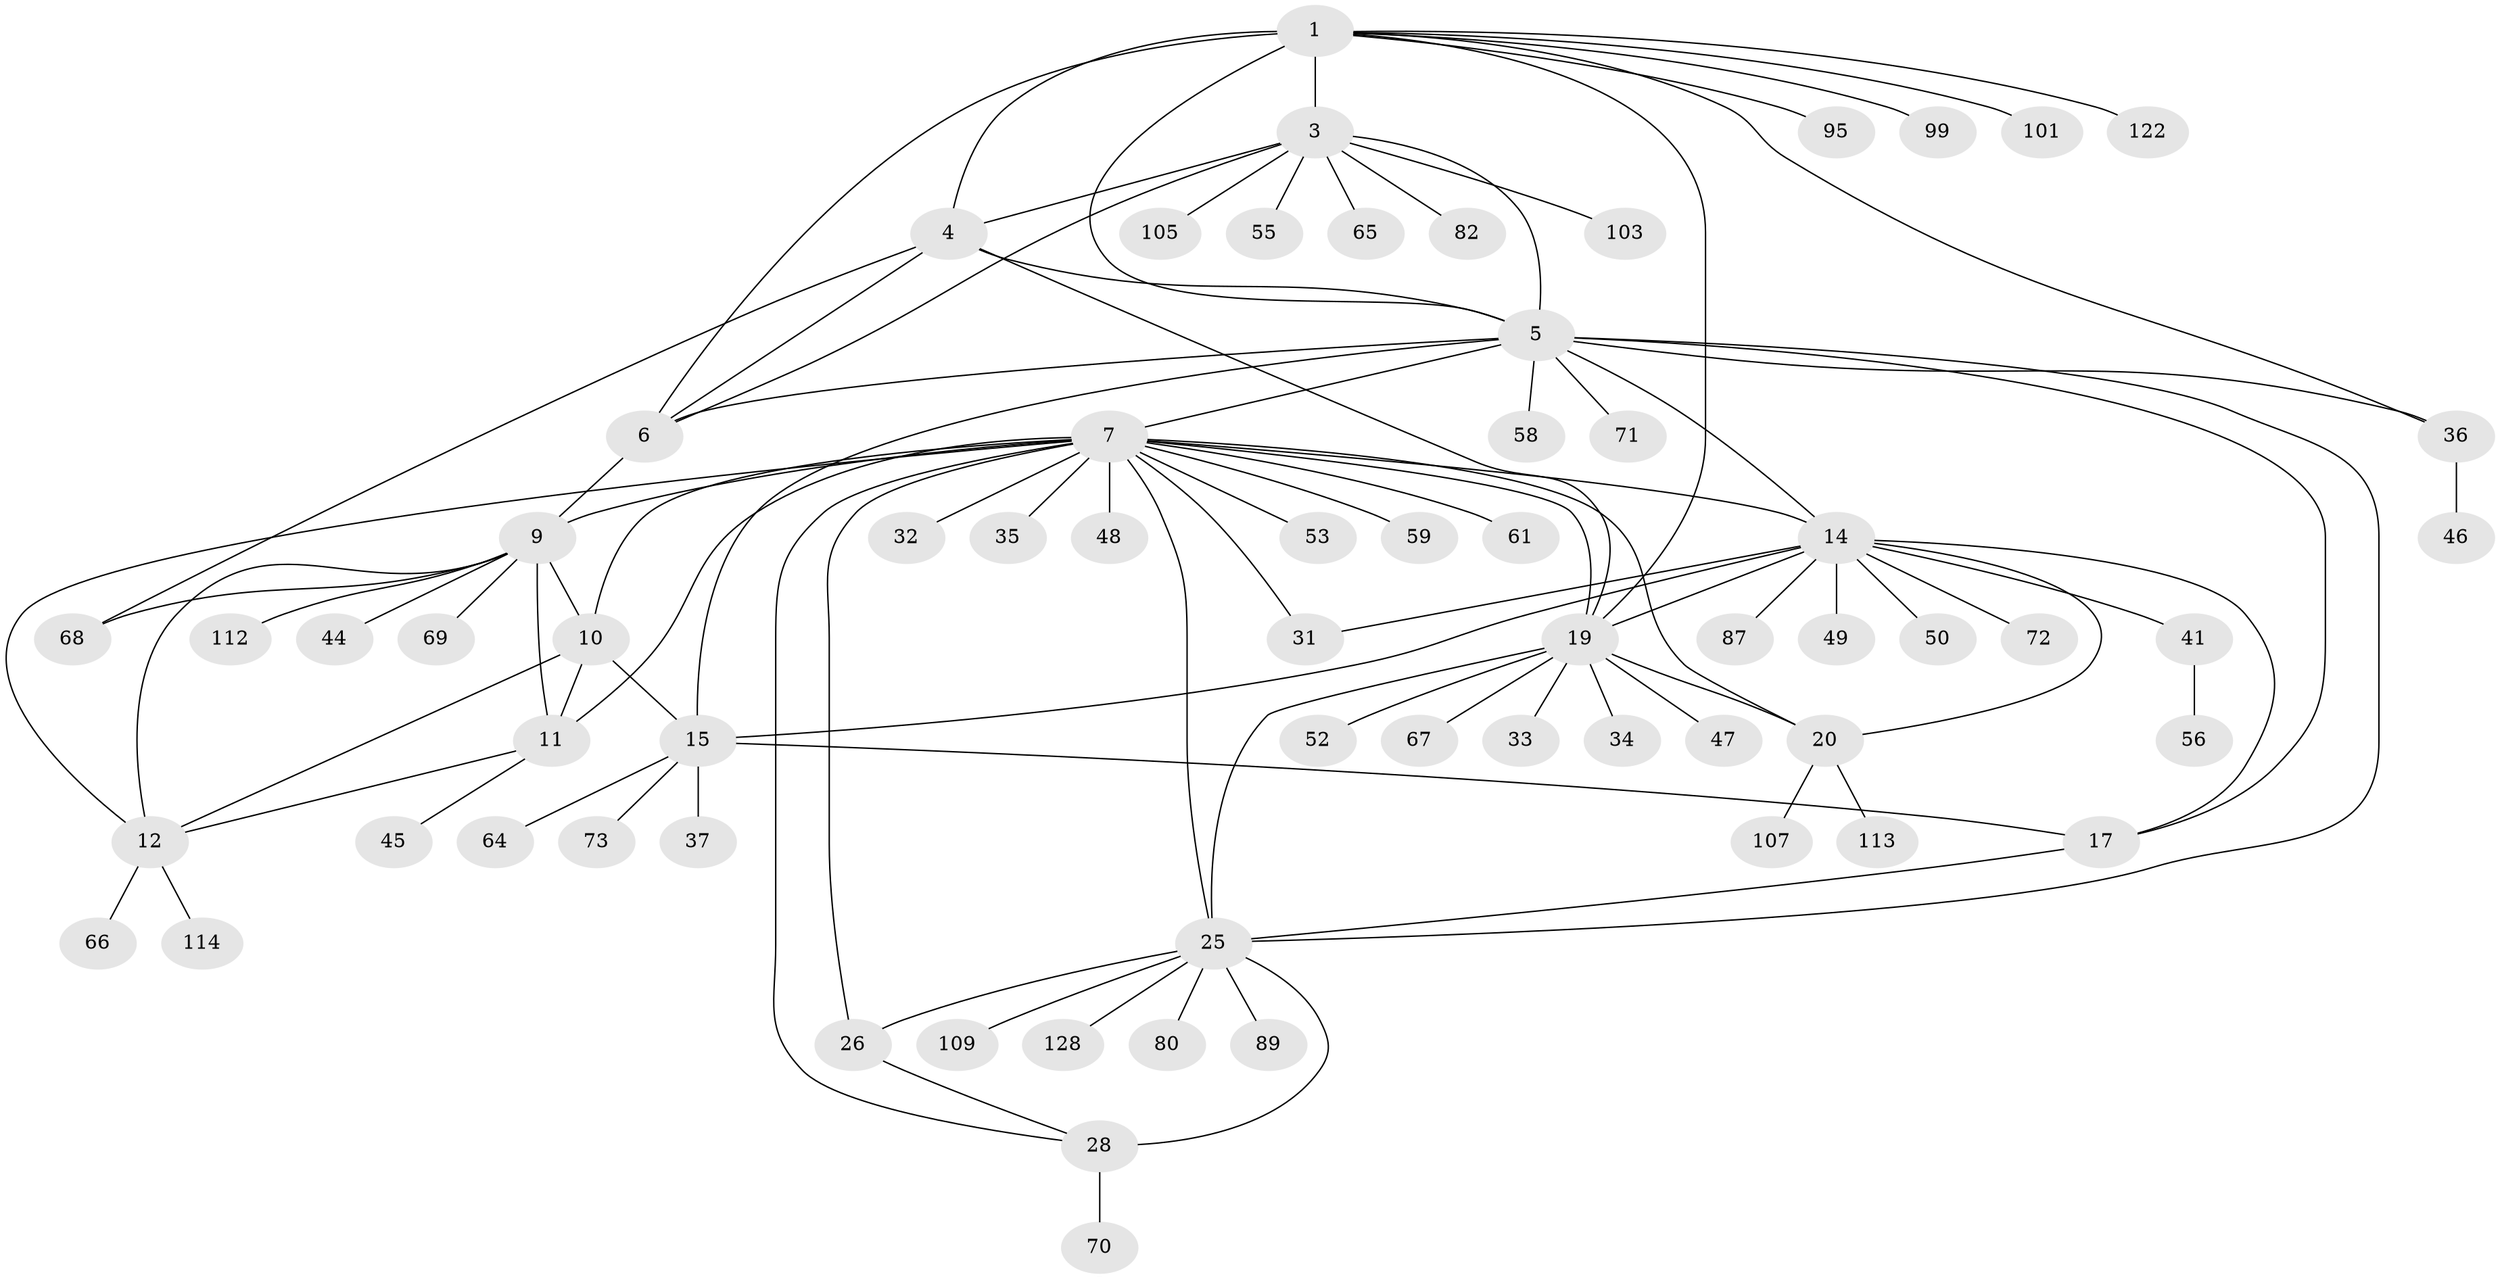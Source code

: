 // original degree distribution, {9: 0.03787878787878788, 7: 0.045454545454545456, 11: 0.015151515151515152, 14: 0.007575757575757576, 10: 0.03787878787878788, 6: 0.030303030303030304, 8: 0.03787878787878788, 13: 0.007575757575757576, 5: 0.007575757575757576, 3: 0.05303030303030303, 1: 0.5909090909090909, 2: 0.12878787878787878}
// Generated by graph-tools (version 1.1) at 2025/15/03/09/25 04:15:57]
// undirected, 66 vertices, 97 edges
graph export_dot {
graph [start="1"]
  node [color=gray90,style=filled];
  1 [super="+2"];
  3 [super="+39"];
  4 [super="+94+43+78"];
  5 [super="+54+92+104+79+13"];
  6 [super="+74"];
  7 [super="+23+8+84+63"];
  9;
  10;
  11;
  12;
  14 [super="+120+98+127+121+16"];
  15 [super="+131+18"];
  17;
  19 [super="+21"];
  20;
  25 [super="+81+27"];
  26 [super="+51+40"];
  28 [super="+102+97+30"];
  31 [super="+90+83"];
  32;
  33;
  34;
  35;
  36;
  37;
  41 [super="+91"];
  44;
  45;
  46 [super="+77+76"];
  47;
  48;
  49;
  50 [super="+57+62"];
  52;
  53;
  55;
  56;
  58;
  59 [super="+88"];
  61;
  64;
  65;
  66;
  67;
  68;
  69 [super="+110"];
  70;
  71;
  72;
  73 [super="+75"];
  80 [super="+86"];
  82;
  87;
  89;
  95 [super="+100+116"];
  99;
  101;
  103;
  105;
  107;
  109 [super="+126"];
  112;
  113;
  114;
  122;
  128;
  1 -- 3 [weight=2];
  1 -- 4 [weight=2];
  1 -- 5 [weight=2];
  1 -- 6 [weight=2];
  1 -- 19;
  1 -- 36;
  1 -- 95;
  1 -- 122;
  1 -- 99;
  1 -- 101;
  3 -- 4;
  3 -- 5;
  3 -- 6;
  3 -- 55;
  3 -- 65;
  3 -- 82;
  3 -- 103;
  3 -- 105;
  4 -- 5;
  4 -- 6;
  4 -- 19;
  4 -- 68;
  5 -- 6;
  5 -- 58;
  5 -- 71;
  5 -- 25;
  5 -- 17;
  5 -- 36;
  5 -- 14 [weight=3];
  5 -- 15 [weight=2];
  5 -- 7;
  6 -- 9;
  7 -- 9 [weight=2];
  7 -- 10 [weight=2];
  7 -- 11 [weight=2];
  7 -- 12 [weight=2];
  7 -- 53;
  7 -- 19 [weight=3];
  7 -- 20;
  7 -- 35;
  7 -- 32;
  7 -- 48;
  7 -- 25 [weight=3];
  7 -- 26;
  7 -- 59;
  7 -- 28 [weight=2];
  7 -- 61;
  7 -- 31;
  7 -- 14;
  9 -- 10;
  9 -- 11;
  9 -- 12;
  9 -- 44;
  9 -- 68;
  9 -- 69;
  9 -- 112;
  10 -- 11;
  10 -- 12;
  10 -- 15;
  11 -- 12;
  11 -- 45;
  12 -- 66;
  12 -- 114;
  14 -- 15 [weight=4];
  14 -- 17 [weight=2];
  14 -- 72;
  14 -- 41;
  14 -- 50;
  14 -- 49;
  14 -- 19 [weight=3];
  14 -- 20;
  14 -- 87;
  14 -- 31;
  15 -- 17 [weight=2];
  15 -- 64;
  15 -- 37;
  15 -- 73;
  17 -- 25;
  19 -- 20 [weight=3];
  19 -- 34;
  19 -- 67;
  19 -- 33;
  19 -- 47;
  19 -- 52;
  19 -- 25;
  20 -- 107;
  20 -- 113;
  25 -- 26 [weight=2];
  25 -- 28 [weight=4];
  25 -- 80;
  25 -- 89;
  25 -- 109;
  25 -- 128;
  26 -- 28 [weight=2];
  28 -- 70;
  36 -- 46;
  41 -- 56;
}
